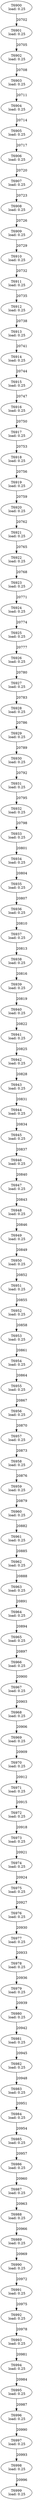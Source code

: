 digraph taskgraph {
	T6900 [label= "T6900\n load: 0.25"];
	T6901 [label= "T6901\n load: 0.25"];
	T6900 -> T6901[label=20702];
	T6902 [label= "T6902\n load: 0.25"];
	T6901 -> T6902[label=20705];
	T6903 [label= "T6903\n load: 0.25"];
	T6902 -> T6903[label=20708];
	T6904 [label= "T6904\n load: 0.25"];
	T6903 -> T6904[label=20711];
	T6905 [label= "T6905\n load: 0.25"];
	T6904 -> T6905[label=20714];
	T6906 [label= "T6906\n load: 0.25"];
	T6905 -> T6906[label=20717];
	T6907 [label= "T6907\n load: 0.25"];
	T6906 -> T6907[label=20720];
	T6908 [label= "T6908\n load: 0.25"];
	T6907 -> T6908[label=20723];
	T6909 [label= "T6909\n load: 0.25"];
	T6908 -> T6909[label=20726];
	T6910 [label= "T6910\n load: 0.25"];
	T6909 -> T6910[label=20729];
	T6911 [label= "T6911\n load: 0.25"];
	T6910 -> T6911[label=20732];
	T6912 [label= "T6912\n load: 0.25"];
	T6911 -> T6912[label=20735];
	T6913 [label= "T6913\n load: 0.25"];
	T6912 -> T6913[label=20738];
	T6914 [label= "T6914\n load: 0.25"];
	T6913 -> T6914[label=20741];
	T6915 [label= "T6915\n load: 0.25"];
	T6914 -> T6915[label=20744];
	T6916 [label= "T6916\n load: 0.25"];
	T6915 -> T6916[label=20747];
	T6917 [label= "T6917\n load: 0.25"];
	T6916 -> T6917[label=20750];
	T6918 [label= "T6918\n load: 0.25"];
	T6917 -> T6918[label=20753];
	T6919 [label= "T6919\n load: 0.25"];
	T6918 -> T6919[label=20756];
	T6920 [label= "T6920\n load: 0.25"];
	T6919 -> T6920[label=20759];
	T6921 [label= "T6921\n load: 0.25"];
	T6920 -> T6921[label=20762];
	T6922 [label= "T6922\n load: 0.25"];
	T6921 -> T6922[label=20765];
	T6923 [label= "T6923\n load: 0.25"];
	T6922 -> T6923[label=20768];
	T6924 [label= "T6924\n load: 0.25"];
	T6923 -> T6924[label=20771];
	T6925 [label= "T6925\n load: 0.25"];
	T6924 -> T6925[label=20774];
	T6926 [label= "T6926\n load: 0.25"];
	T6925 -> T6926[label=20777];
	T6927 [label= "T6927\n load: 0.25"];
	T6926 -> T6927[label=20780];
	T6928 [label= "T6928\n load: 0.25"];
	T6927 -> T6928[label=20783];
	T6929 [label= "T6929\n load: 0.25"];
	T6928 -> T6929[label=20786];
	T6930 [label= "T6930\n load: 0.25"];
	T6929 -> T6930[label=20789];
	T6931 [label= "T6931\n load: 0.25"];
	T6930 -> T6931[label=20792];
	T6932 [label= "T6932\n load: 0.25"];
	T6931 -> T6932[label=20795];
	T6933 [label= "T6933\n load: 0.25"];
	T6932 -> T6933[label=20798];
	T6934 [label= "T6934\n load: 0.25"];
	T6933 -> T6934[label=20801];
	T6935 [label= "T6935\n load: 0.25"];
	T6934 -> T6935[label=20804];
	T6936 [label= "T6936\n load: 0.25"];
	T6935 -> T6936[label=20807];
	T6937 [label= "T6937\n load: 0.25"];
	T6936 -> T6937[label=20810];
	T6938 [label= "T6938\n load: 0.25"];
	T6937 -> T6938[label=20813];
	T6939 [label= "T6939\n load: 0.25"];
	T6938 -> T6939[label=20816];
	T6940 [label= "T6940\n load: 0.25"];
	T6939 -> T6940[label=20819];
	T6941 [label= "T6941\n load: 0.25"];
	T6940 -> T6941[label=20822];
	T6942 [label= "T6942\n load: 0.25"];
	T6941 -> T6942[label=20825];
	T6943 [label= "T6943\n load: 0.25"];
	T6942 -> T6943[label=20828];
	T6944 [label= "T6944\n load: 0.25"];
	T6943 -> T6944[label=20831];
	T6945 [label= "T6945\n load: 0.25"];
	T6944 -> T6945[label=20834];
	T6946 [label= "T6946\n load: 0.25"];
	T6945 -> T6946[label=20837];
	T6947 [label= "T6947\n load: 0.25"];
	T6946 -> T6947[label=20840];
	T6948 [label= "T6948\n load: 0.25"];
	T6947 -> T6948[label=20843];
	T6949 [label= "T6949\n load: 0.25"];
	T6948 -> T6949[label=20846];
	T6950 [label= "T6950\n load: 0.25"];
	T6949 -> T6950[label=20849];
	T6951 [label= "T6951\n load: 0.25"];
	T6950 -> T6951[label=20852];
	T6952 [label= "T6952\n load: 0.25"];
	T6951 -> T6952[label=20855];
	T6953 [label= "T6953\n load: 0.25"];
	T6952 -> T6953[label=20858];
	T6954 [label= "T6954\n load: 0.25"];
	T6953 -> T6954[label=20861];
	T6955 [label= "T6955\n load: 0.25"];
	T6954 -> T6955[label=20864];
	T6956 [label= "T6956\n load: 0.25"];
	T6955 -> T6956[label=20867];
	T6957 [label= "T6957\n load: 0.25"];
	T6956 -> T6957[label=20870];
	T6958 [label= "T6958\n load: 0.25"];
	T6957 -> T6958[label=20873];
	T6959 [label= "T6959\n load: 0.25"];
	T6958 -> T6959[label=20876];
	T6960 [label= "T6960\n load: 0.25"];
	T6959 -> T6960[label=20879];
	T6961 [label= "T6961\n load: 0.25"];
	T6960 -> T6961[label=20882];
	T6962 [label= "T6962\n load: 0.25"];
	T6961 -> T6962[label=20885];
	T6963 [label= "T6963\n load: 0.25"];
	T6962 -> T6963[label=20888];
	T6964 [label= "T6964\n load: 0.25"];
	T6963 -> T6964[label=20891];
	T6965 [label= "T6965\n load: 0.25"];
	T6964 -> T6965[label=20894];
	T6966 [label= "T6966\n load: 0.25"];
	T6965 -> T6966[label=20897];
	T6967 [label= "T6967\n load: 0.25"];
	T6966 -> T6967[label=20900];
	T6968 [label= "T6968\n load: 0.25"];
	T6967 -> T6968[label=20903];
	T6969 [label= "T6969\n load: 0.25"];
	T6968 -> T6969[label=20906];
	T6970 [label= "T6970\n load: 0.25"];
	T6969 -> T6970[label=20909];
	T6971 [label= "T6971\n load: 0.25"];
	T6970 -> T6971[label=20912];
	T6972 [label= "T6972\n load: 0.25"];
	T6971 -> T6972[label=20915];
	T6973 [label= "T6973\n load: 0.25"];
	T6972 -> T6973[label=20918];
	T6974 [label= "T6974\n load: 0.25"];
	T6973 -> T6974[label=20921];
	T6975 [label= "T6975\n load: 0.25"];
	T6974 -> T6975[label=20924];
	T6976 [label= "T6976\n load: 0.25"];
	T6975 -> T6976[label=20927];
	T6977 [label= "T6977\n load: 0.25"];
	T6976 -> T6977[label=20930];
	T6978 [label= "T6978\n load: 0.25"];
	T6977 -> T6978[label=20933];
	T6979 [label= "T6979\n load: 0.25"];
	T6978 -> T6979[label=20936];
	T6980 [label= "T6980\n load: 0.25"];
	T6979 -> T6980[label=20939];
	T6981 [label= "T6981\n load: 0.25"];
	T6980 -> T6981[label=20942];
	T6982 [label= "T6982\n load: 0.25"];
	T6981 -> T6982[label=20945];
	T6983 [label= "T6983\n load: 0.25"];
	T6982 -> T6983[label=20948];
	T6984 [label= "T6984\n load: 0.25"];
	T6983 -> T6984[label=20951];
	T6985 [label= "T6985\n load: 0.25"];
	T6984 -> T6985[label=20954];
	T6986 [label= "T6986\n load: 0.25"];
	T6985 -> T6986[label=20957];
	T6987 [label= "T6987\n load: 0.25"];
	T6986 -> T6987[label=20960];
	T6988 [label= "T6988\n load: 0.25"];
	T6987 -> T6988[label=20963];
	T6989 [label= "T6989\n load: 0.25"];
	T6988 -> T6989[label=20966];
	T6990 [label= "T6990\n load: 0.25"];
	T6989 -> T6990[label=20969];
	T6991 [label= "T6991\n load: 0.25"];
	T6990 -> T6991[label=20972];
	T6992 [label= "T6992\n load: 0.25"];
	T6991 -> T6992[label=20975];
	T6993 [label= "T6993\n load: 0.25"];
	T6992 -> T6993[label=20978];
	T6994 [label= "T6994\n load: 0.25"];
	T6993 -> T6994[label=20981];
	T6995 [label= "T6995\n load: 0.25"];
	T6994 -> T6995[label=20984];
	T6996 [label= "T6996\n load: 0.25"];
	T6995 -> T6996[label=20987];
	T6997 [label= "T6997\n load: 0.25"];
	T6996 -> T6997[label=20990];
	T6998 [label= "T6998\n load: 0.25"];
	T6997 -> T6998[label=20993];
	T6999 [label= "T6999\n load: 0.25"];
	T6998 -> T6999[label=20996];
}